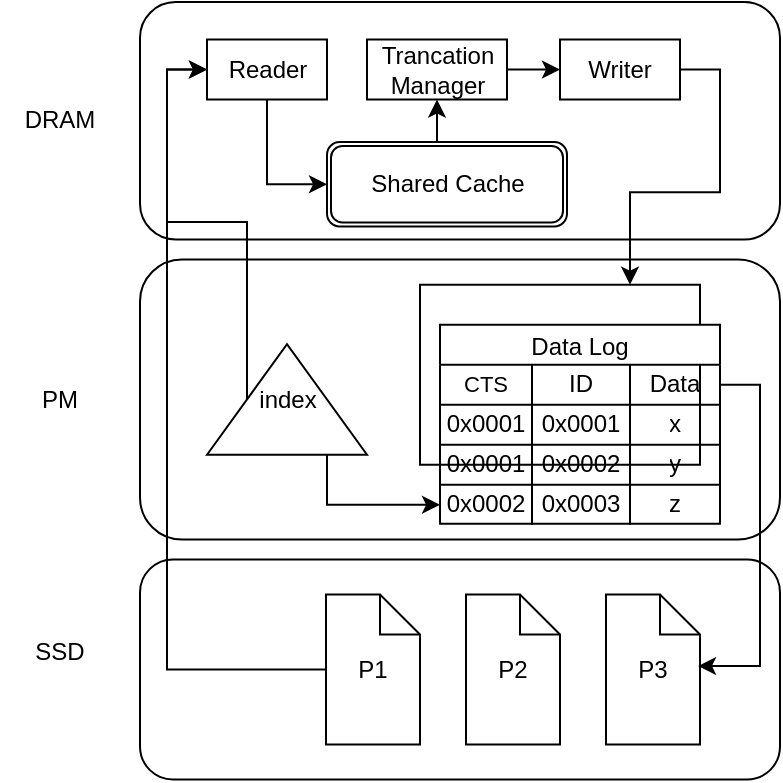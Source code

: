<mxfile version="21.2.2" type="github">
  <diagram name="Page-1" id="Ws0cCQXUffauceehro2Z">
    <mxGraphModel dx="1434" dy="760" grid="1" gridSize="10" guides="1" tooltips="1" connect="1" arrows="1" fold="1" page="1" pageScale="1" pageWidth="827" pageHeight="1169" math="0" shadow="0">
      <root>
        <mxCell id="0" />
        <mxCell id="1" parent="0" />
        <mxCell id="FkUGdj84X0FjytMbgvNv-40" value="" style="rounded=1;whiteSpace=wrap;html=1;" vertex="1" parent="1">
          <mxGeometry x="80" y="220" width="320" height="118.75" as="geometry" />
        </mxCell>
        <mxCell id="FkUGdj84X0FjytMbgvNv-41" value="" style="rounded=1;whiteSpace=wrap;html=1;" vertex="1" parent="1">
          <mxGeometry x="80" y="348.75" width="320" height="140" as="geometry" />
        </mxCell>
        <mxCell id="FkUGdj84X0FjytMbgvNv-42" value="" style="rounded=1;whiteSpace=wrap;html=1;" vertex="1" parent="1">
          <mxGeometry x="80" y="498.75" width="320" height="110" as="geometry" />
        </mxCell>
        <mxCell id="FkUGdj84X0FjytMbgvNv-202" style="edgeStyle=orthogonalEdgeStyle;rounded=0;orthogonalLoop=1;jettySize=auto;html=1;exitX=0.5;exitY=1;exitDx=0;exitDy=0;entryX=0;entryY=0.5;entryDx=0;entryDy=0;" edge="1" parent="1" source="FkUGdj84X0FjytMbgvNv-43" target="FkUGdj84X0FjytMbgvNv-193">
          <mxGeometry relative="1" as="geometry" />
        </mxCell>
        <mxCell id="FkUGdj84X0FjytMbgvNv-43" value="Reader" style="rounded=0;whiteSpace=wrap;html=1;" vertex="1" parent="1">
          <mxGeometry x="113.5" y="238.75" width="60" height="30" as="geometry" />
        </mxCell>
        <mxCell id="FkUGdj84X0FjytMbgvNv-204" style="edgeStyle=orthogonalEdgeStyle;rounded=0;orthogonalLoop=1;jettySize=auto;html=1;exitX=1;exitY=0.5;exitDx=0;exitDy=0;entryX=0;entryY=0.5;entryDx=0;entryDy=0;" edge="1" parent="1" source="FkUGdj84X0FjytMbgvNv-44" target="FkUGdj84X0FjytMbgvNv-45">
          <mxGeometry relative="1" as="geometry" />
        </mxCell>
        <mxCell id="FkUGdj84X0FjytMbgvNv-44" value="Trancation Manager" style="rounded=0;whiteSpace=wrap;html=1;" vertex="1" parent="1">
          <mxGeometry x="193.5" y="238.75" width="70" height="30" as="geometry" />
        </mxCell>
        <mxCell id="FkUGdj84X0FjytMbgvNv-206" style="edgeStyle=orthogonalEdgeStyle;rounded=0;orthogonalLoop=1;jettySize=auto;html=1;exitX=1;exitY=0.5;exitDx=0;exitDy=0;entryX=0.75;entryY=0;entryDx=0;entryDy=0;" edge="1" parent="1" source="FkUGdj84X0FjytMbgvNv-45" target="FkUGdj84X0FjytMbgvNv-185">
          <mxGeometry relative="1" as="geometry" />
        </mxCell>
        <mxCell id="FkUGdj84X0FjytMbgvNv-45" value="Writer" style="rounded=0;whiteSpace=wrap;html=1;" vertex="1" parent="1">
          <mxGeometry x="290" y="238.75" width="60" height="30" as="geometry" />
        </mxCell>
        <mxCell id="FkUGdj84X0FjytMbgvNv-52" value="P3" style="shape=note;size=20;whiteSpace=wrap;html=1;" vertex="1" parent="1">
          <mxGeometry x="313" y="516.25" width="47" height="75" as="geometry" />
        </mxCell>
        <mxCell id="FkUGdj84X0FjytMbgvNv-54" value="P2" style="shape=note;size=20;whiteSpace=wrap;html=1;" vertex="1" parent="1">
          <mxGeometry x="243" y="516.25" width="47" height="75" as="geometry" />
        </mxCell>
        <mxCell id="FkUGdj84X0FjytMbgvNv-185" value="" style="rounded=0;whiteSpace=wrap;html=1;" vertex="1" parent="1">
          <mxGeometry x="220" y="361.37" width="140" height="90" as="geometry" />
        </mxCell>
        <mxCell id="FkUGdj84X0FjytMbgvNv-108" value="Data Log" style="shape=table;startSize=20;container=1;collapsible=0;childLayout=tableLayout;strokeColor=default;fontSize=12;labelBorderColor=none;labelBackgroundColor=none;" vertex="1" parent="1">
          <mxGeometry x="230" y="381.37" width="140" height="99.5" as="geometry" />
        </mxCell>
        <mxCell id="FkUGdj84X0FjytMbgvNv-109" value="" style="shape=tableRow;horizontal=0;startSize=0;swimlaneHead=0;swimlaneBody=0;strokeColor=inherit;top=0;left=0;bottom=0;right=0;collapsible=0;dropTarget=0;fillColor=none;points=[[0,0.5],[1,0.5]];portConstraint=eastwest;fontSize=12;" vertex="1" parent="FkUGdj84X0FjytMbgvNv-108">
          <mxGeometry y="20" width="140" height="20" as="geometry" />
        </mxCell>
        <mxCell id="FkUGdj84X0FjytMbgvNv-110" value="&lt;font style=&quot;font-size: 11px;&quot;&gt;CTS&lt;/font&gt;" style="shape=partialRectangle;html=1;whiteSpace=wrap;connectable=0;strokeColor=inherit;overflow=hidden;fillColor=none;top=0;left=0;bottom=0;right=0;pointerEvents=1;fontSize=12;" vertex="1" parent="FkUGdj84X0FjytMbgvNv-109">
          <mxGeometry width="46" height="20" as="geometry">
            <mxRectangle width="46" height="20" as="alternateBounds" />
          </mxGeometry>
        </mxCell>
        <mxCell id="FkUGdj84X0FjytMbgvNv-111" value="&lt;font style=&quot;font-size: 12px;&quot;&gt;ID&lt;/font&gt;" style="shape=partialRectangle;html=1;whiteSpace=wrap;connectable=0;strokeColor=inherit;overflow=hidden;fillColor=none;top=0;left=0;bottom=0;right=0;pointerEvents=1;fontSize=12;" vertex="1" parent="FkUGdj84X0FjytMbgvNv-109">
          <mxGeometry x="46" width="49" height="20" as="geometry">
            <mxRectangle width="49" height="20" as="alternateBounds" />
          </mxGeometry>
        </mxCell>
        <mxCell id="FkUGdj84X0FjytMbgvNv-112" value="Data" style="shape=partialRectangle;html=1;whiteSpace=wrap;connectable=0;strokeColor=inherit;overflow=hidden;fillColor=none;top=0;left=0;bottom=0;right=0;pointerEvents=1;fontSize=12;" vertex="1" parent="FkUGdj84X0FjytMbgvNv-109">
          <mxGeometry x="95" width="45" height="20" as="geometry">
            <mxRectangle width="45" height="20" as="alternateBounds" />
          </mxGeometry>
        </mxCell>
        <mxCell id="FkUGdj84X0FjytMbgvNv-113" value="" style="shape=tableRow;horizontal=0;startSize=0;swimlaneHead=0;swimlaneBody=0;strokeColor=inherit;top=0;left=0;bottom=0;right=0;collapsible=0;dropTarget=0;fillColor=none;points=[[0,0.5],[1,0.5]];portConstraint=eastwest;fontSize=12;" vertex="1" parent="FkUGdj84X0FjytMbgvNv-108">
          <mxGeometry y="40" width="140" height="20" as="geometry" />
        </mxCell>
        <mxCell id="FkUGdj84X0FjytMbgvNv-114" value="0x0001" style="shape=partialRectangle;html=1;whiteSpace=wrap;connectable=0;strokeColor=inherit;overflow=hidden;fillColor=none;top=0;left=0;bottom=0;right=0;pointerEvents=1;fontSize=12;" vertex="1" parent="FkUGdj84X0FjytMbgvNv-113">
          <mxGeometry width="46" height="20" as="geometry">
            <mxRectangle width="46" height="20" as="alternateBounds" />
          </mxGeometry>
        </mxCell>
        <mxCell id="FkUGdj84X0FjytMbgvNv-115" value="0x0001" style="shape=partialRectangle;html=1;whiteSpace=wrap;connectable=0;strokeColor=inherit;overflow=hidden;fillColor=none;top=0;left=0;bottom=0;right=0;pointerEvents=1;fontSize=12;" vertex="1" parent="FkUGdj84X0FjytMbgvNv-113">
          <mxGeometry x="46" width="49" height="20" as="geometry">
            <mxRectangle width="49" height="20" as="alternateBounds" />
          </mxGeometry>
        </mxCell>
        <mxCell id="FkUGdj84X0FjytMbgvNv-116" value="x" style="shape=partialRectangle;html=1;whiteSpace=wrap;connectable=0;strokeColor=inherit;overflow=hidden;fillColor=none;top=0;left=0;bottom=0;right=0;pointerEvents=1;fontSize=12;" vertex="1" parent="FkUGdj84X0FjytMbgvNv-113">
          <mxGeometry x="95" width="45" height="20" as="geometry">
            <mxRectangle width="45" height="20" as="alternateBounds" />
          </mxGeometry>
        </mxCell>
        <mxCell id="FkUGdj84X0FjytMbgvNv-145" value="" style="shape=tableRow;horizontal=0;startSize=0;swimlaneHead=0;swimlaneBody=0;strokeColor=inherit;top=0;left=0;bottom=0;right=0;collapsible=0;dropTarget=0;fillColor=none;points=[[0,0.5],[1,0.5]];portConstraint=eastwest;fontSize=12;" vertex="1" parent="FkUGdj84X0FjytMbgvNv-108">
          <mxGeometry y="60" width="140" height="20" as="geometry" />
        </mxCell>
        <mxCell id="FkUGdj84X0FjytMbgvNv-146" value="0x0001" style="shape=partialRectangle;html=1;whiteSpace=wrap;connectable=0;strokeColor=inherit;overflow=hidden;fillColor=none;top=0;left=0;bottom=0;right=0;pointerEvents=1;fontSize=12;" vertex="1" parent="FkUGdj84X0FjytMbgvNv-145">
          <mxGeometry width="46" height="20" as="geometry">
            <mxRectangle width="46" height="20" as="alternateBounds" />
          </mxGeometry>
        </mxCell>
        <mxCell id="FkUGdj84X0FjytMbgvNv-147" value="0x0002" style="shape=partialRectangle;html=1;whiteSpace=wrap;connectable=0;strokeColor=inherit;overflow=hidden;fillColor=none;top=0;left=0;bottom=0;right=0;pointerEvents=1;fontSize=12;" vertex="1" parent="FkUGdj84X0FjytMbgvNv-145">
          <mxGeometry x="46" width="49" height="20" as="geometry">
            <mxRectangle width="49" height="20" as="alternateBounds" />
          </mxGeometry>
        </mxCell>
        <mxCell id="FkUGdj84X0FjytMbgvNv-148" value="y" style="shape=partialRectangle;html=1;whiteSpace=wrap;connectable=0;strokeColor=inherit;overflow=hidden;fillColor=none;top=0;left=0;bottom=0;right=0;pointerEvents=1;fontSize=12;" vertex="1" parent="FkUGdj84X0FjytMbgvNv-145">
          <mxGeometry x="95" width="45" height="20" as="geometry">
            <mxRectangle width="45" height="20" as="alternateBounds" />
          </mxGeometry>
        </mxCell>
        <mxCell id="FkUGdj84X0FjytMbgvNv-117" value="" style="shape=tableRow;horizontal=0;startSize=0;swimlaneHead=0;swimlaneBody=0;strokeColor=inherit;top=0;left=0;bottom=0;right=0;collapsible=0;dropTarget=0;fillColor=none;points=[[0,0.5],[1,0.5]];portConstraint=eastwest;fontSize=12;" vertex="1" parent="FkUGdj84X0FjytMbgvNv-108">
          <mxGeometry y="80" width="140" height="20" as="geometry" />
        </mxCell>
        <mxCell id="FkUGdj84X0FjytMbgvNv-118" value="0x0002" style="shape=partialRectangle;html=1;whiteSpace=wrap;connectable=0;strokeColor=inherit;overflow=hidden;fillColor=none;top=0;left=0;bottom=0;right=0;pointerEvents=1;fontSize=12;" vertex="1" parent="FkUGdj84X0FjytMbgvNv-117">
          <mxGeometry width="46" height="20" as="geometry">
            <mxRectangle width="46" height="20" as="alternateBounds" />
          </mxGeometry>
        </mxCell>
        <mxCell id="FkUGdj84X0FjytMbgvNv-119" value="0x0003" style="shape=partialRectangle;html=1;whiteSpace=wrap;connectable=0;strokeColor=inherit;overflow=hidden;fillColor=none;top=0;left=0;bottom=0;right=0;pointerEvents=1;fontSize=12;" vertex="1" parent="FkUGdj84X0FjytMbgvNv-117">
          <mxGeometry x="46" width="49" height="20" as="geometry">
            <mxRectangle width="49" height="20" as="alternateBounds" />
          </mxGeometry>
        </mxCell>
        <mxCell id="FkUGdj84X0FjytMbgvNv-120" value="z" style="shape=partialRectangle;html=1;whiteSpace=wrap;connectable=0;strokeColor=inherit;overflow=hidden;fillColor=none;top=0;left=0;bottom=0;right=0;pointerEvents=1;fontSize=12;" vertex="1" parent="FkUGdj84X0FjytMbgvNv-117">
          <mxGeometry x="95" width="45" height="20" as="geometry">
            <mxRectangle width="45" height="20" as="alternateBounds" />
          </mxGeometry>
        </mxCell>
        <mxCell id="FkUGdj84X0FjytMbgvNv-196" style="edgeStyle=orthogonalEdgeStyle;rounded=0;orthogonalLoop=1;jettySize=auto;html=1;exitX=0.5;exitY=0;exitDx=0;exitDy=0;entryX=0;entryY=0.5;entryDx=0;entryDy=0;" edge="1" parent="1" source="FkUGdj84X0FjytMbgvNv-187" target="FkUGdj84X0FjytMbgvNv-43">
          <mxGeometry relative="1" as="geometry" />
        </mxCell>
        <mxCell id="FkUGdj84X0FjytMbgvNv-201" style="edgeStyle=orthogonalEdgeStyle;rounded=0;orthogonalLoop=1;jettySize=auto;html=1;exitX=0;exitY=0.75;exitDx=0;exitDy=0;entryX=0;entryY=0.5;entryDx=0;entryDy=0;" edge="1" parent="1" source="FkUGdj84X0FjytMbgvNv-187" target="FkUGdj84X0FjytMbgvNv-117">
          <mxGeometry relative="1" as="geometry" />
        </mxCell>
        <mxCell id="FkUGdj84X0FjytMbgvNv-187" value="index" style="triangle;whiteSpace=wrap;html=1;direction=north;" vertex="1" parent="1">
          <mxGeometry x="113.5" y="391.12" width="80" height="55.25" as="geometry" />
        </mxCell>
        <mxCell id="FkUGdj84X0FjytMbgvNv-197" style="edgeStyle=orthogonalEdgeStyle;rounded=0;orthogonalLoop=1;jettySize=auto;html=1;exitX=0;exitY=0.5;exitDx=0;exitDy=0;exitPerimeter=0;entryX=0;entryY=0.5;entryDx=0;entryDy=0;" edge="1" parent="1" source="FkUGdj84X0FjytMbgvNv-192" target="FkUGdj84X0FjytMbgvNv-43">
          <mxGeometry relative="1" as="geometry" />
        </mxCell>
        <mxCell id="FkUGdj84X0FjytMbgvNv-192" value="P1" style="shape=note;size=20;whiteSpace=wrap;html=1;" vertex="1" parent="1">
          <mxGeometry x="173" y="516.25" width="47" height="75" as="geometry" />
        </mxCell>
        <mxCell id="FkUGdj84X0FjytMbgvNv-203" style="edgeStyle=orthogonalEdgeStyle;rounded=0;orthogonalLoop=1;jettySize=auto;html=1;exitX=0.5;exitY=0;exitDx=0;exitDy=0;entryX=0.5;entryY=1;entryDx=0;entryDy=0;" edge="1" parent="1" source="FkUGdj84X0FjytMbgvNv-193" target="FkUGdj84X0FjytMbgvNv-44">
          <mxGeometry relative="1" as="geometry" />
        </mxCell>
        <mxCell id="FkUGdj84X0FjytMbgvNv-193" value="Shared Cache" style="shape=ext;double=1;rounded=1;whiteSpace=wrap;html=1;" vertex="1" parent="1">
          <mxGeometry x="173.5" y="290" width="120" height="42.24" as="geometry" />
        </mxCell>
        <mxCell id="FkUGdj84X0FjytMbgvNv-208" style="edgeStyle=orthogonalEdgeStyle;rounded=0;orthogonalLoop=1;jettySize=auto;html=1;exitX=1;exitY=0.5;exitDx=0;exitDy=0;entryX=0.979;entryY=0.477;entryDx=0;entryDy=0;entryPerimeter=0;" edge="1" parent="1" source="FkUGdj84X0FjytMbgvNv-109" target="FkUGdj84X0FjytMbgvNv-52">
          <mxGeometry relative="1" as="geometry" />
        </mxCell>
        <mxCell id="FkUGdj84X0FjytMbgvNv-209" value="DRAM" style="text;html=1;strokeColor=none;fillColor=none;align=center;verticalAlign=middle;whiteSpace=wrap;rounded=0;" vertex="1" parent="1">
          <mxGeometry x="10" y="264.38" width="60" height="30" as="geometry" />
        </mxCell>
        <mxCell id="FkUGdj84X0FjytMbgvNv-210" value="PM" style="text;html=1;strokeColor=none;fillColor=none;align=center;verticalAlign=middle;whiteSpace=wrap;rounded=0;" vertex="1" parent="1">
          <mxGeometry x="10" y="403.75" width="60" height="30" as="geometry" />
        </mxCell>
        <mxCell id="FkUGdj84X0FjytMbgvNv-211" value="SSD" style="text;html=1;strokeColor=none;fillColor=none;align=center;verticalAlign=middle;whiteSpace=wrap;rounded=0;" vertex="1" parent="1">
          <mxGeometry x="10" y="530" width="60" height="30" as="geometry" />
        </mxCell>
      </root>
    </mxGraphModel>
  </diagram>
</mxfile>
